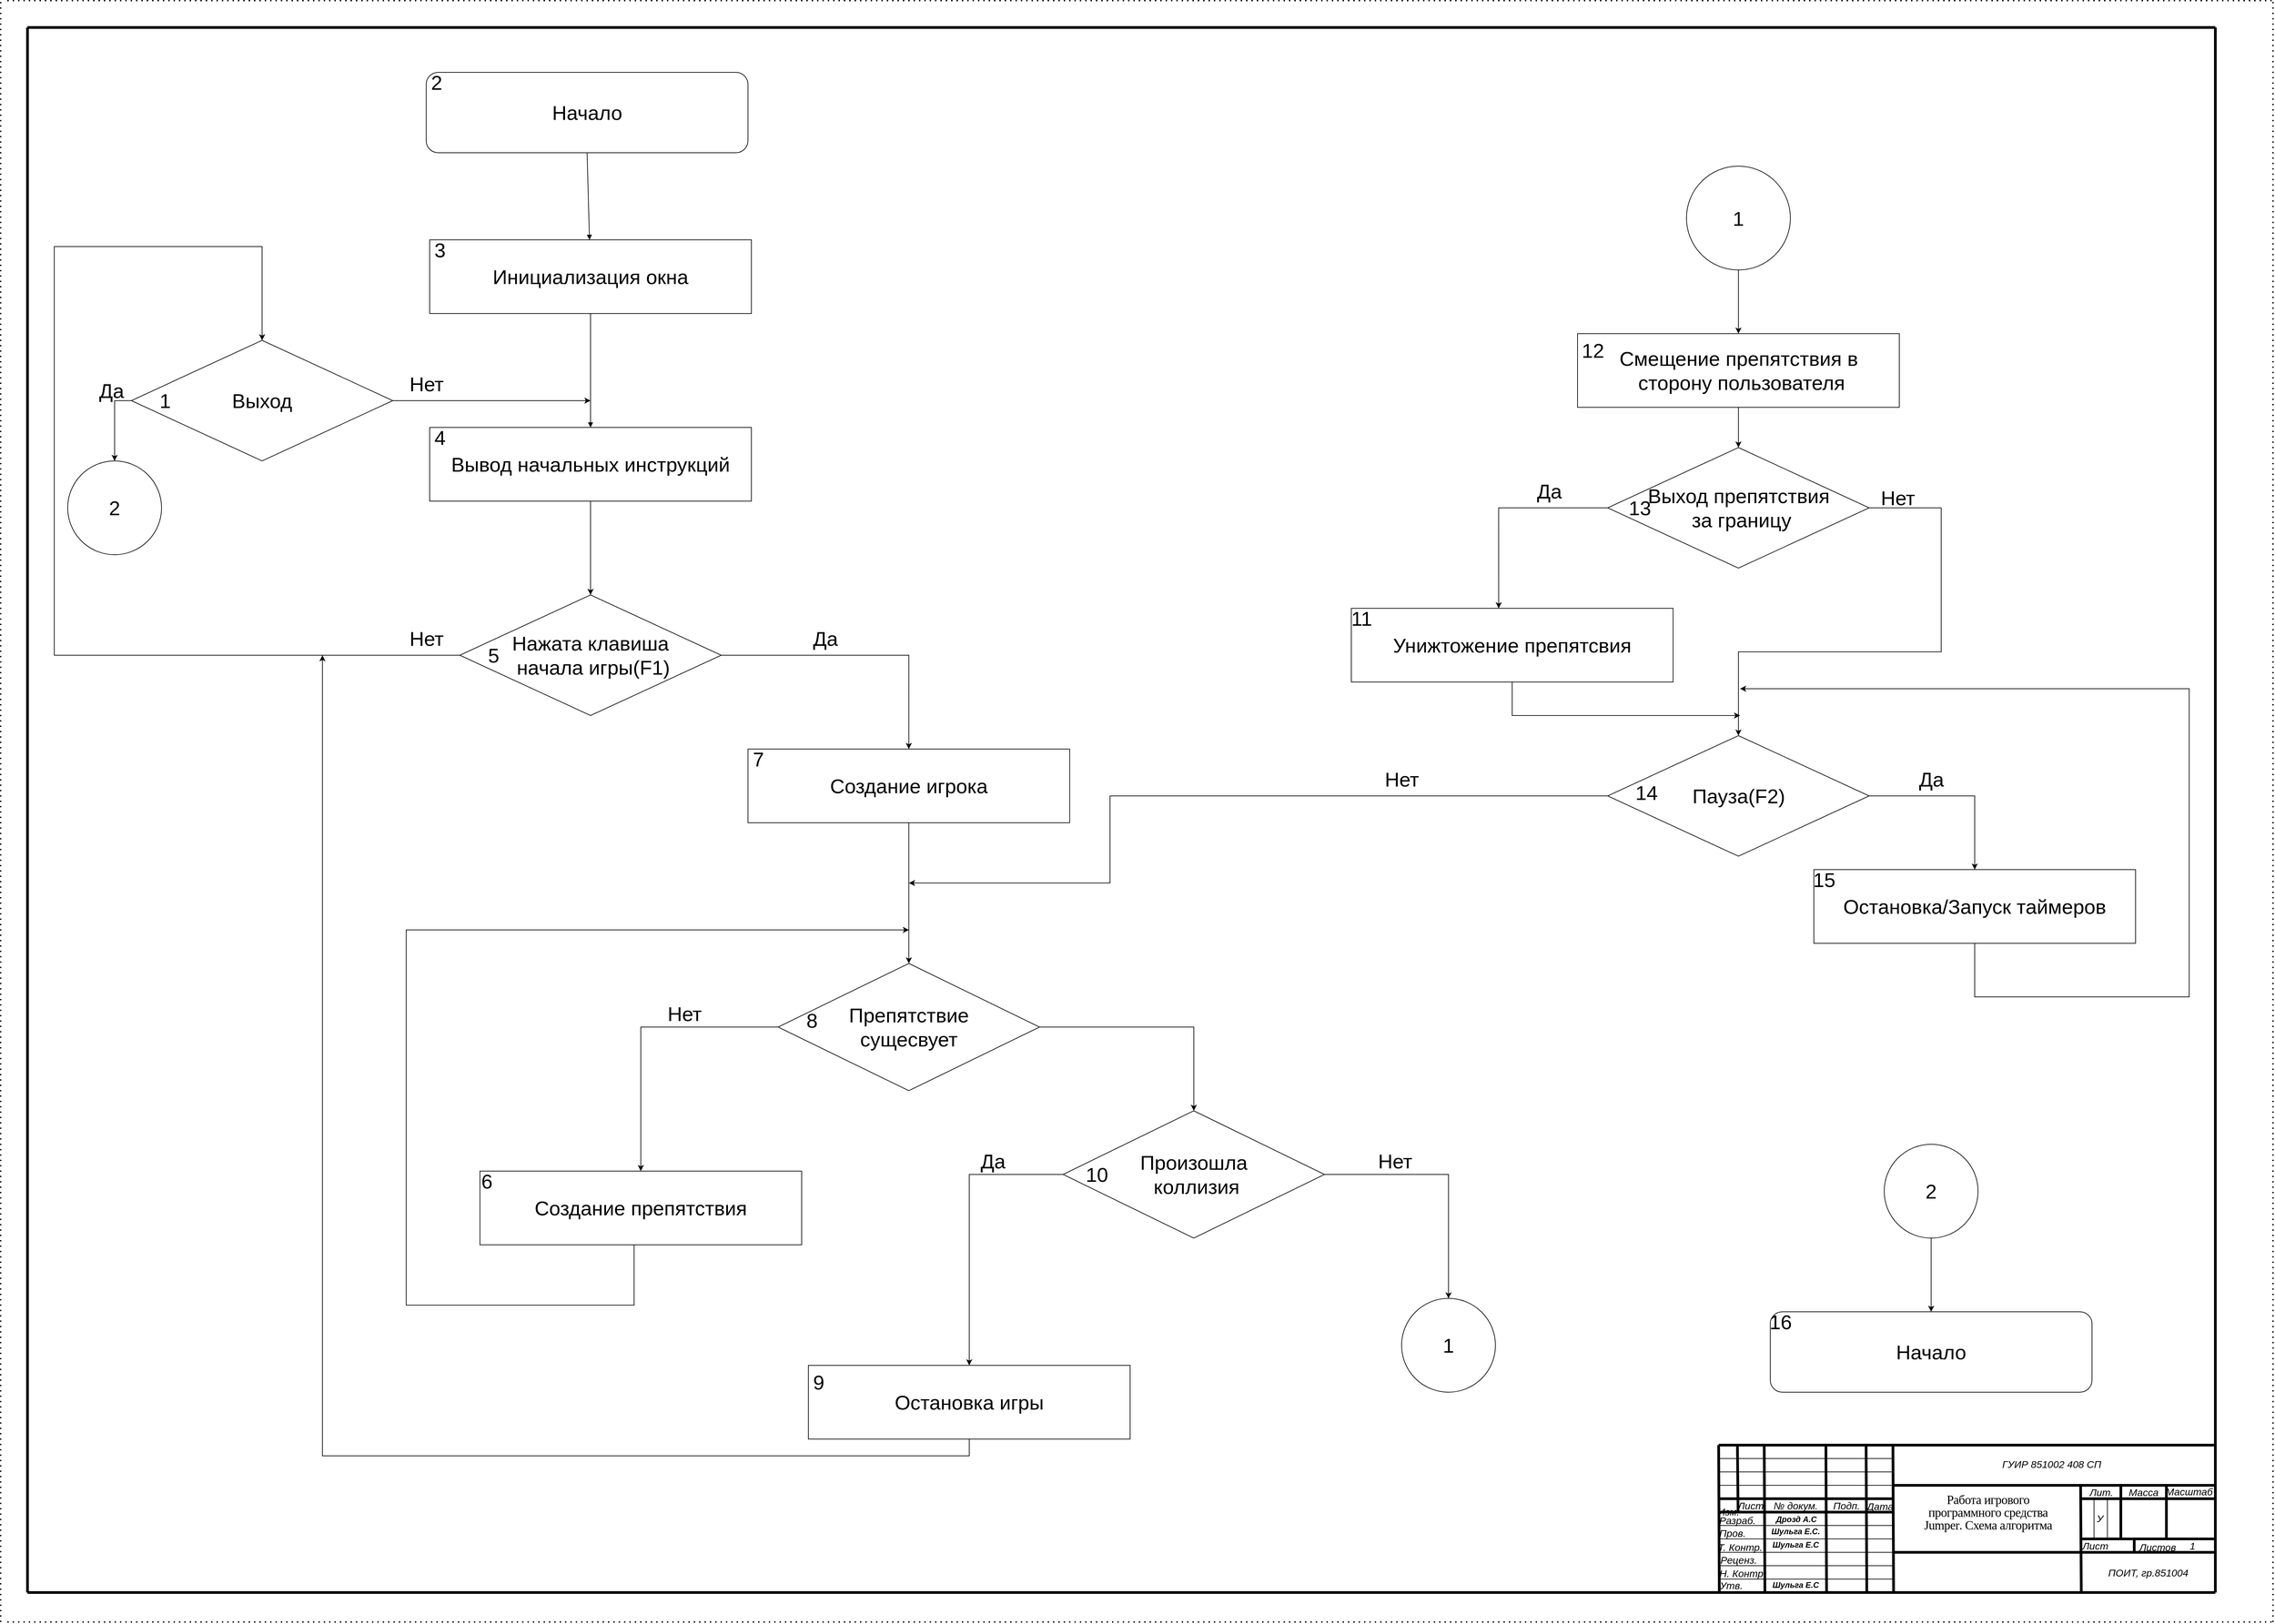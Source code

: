 <mxfile version="14.0.5" type="device"><diagram id="vgk_SCjzT0PIeW1jTcoX" name="Page-1"><mxGraphModel dx="7400" dy="7307" grid="1" gridSize="10" guides="1" tooltips="1" connect="1" arrows="1" fold="1" page="1" pageScale="1" pageWidth="850" pageHeight="1100" math="0" shadow="0"><root><mxCell id="0"/><mxCell id="1" parent="0"/><mxCell id="fO1OHvNZ7KnWI8G-Wxgc-394" value="&lt;font style=&quot;font-size: 30px&quot;&gt;Начало&lt;/font&gt;" style="rounded=1;whiteSpace=wrap;html=1;" vertex="1" parent="1"><mxGeometry x="3490" y="-243" width="480" height="120" as="geometry"/></mxCell><mxCell id="fO1OHvNZ7KnWI8G-Wxgc-321" value="&lt;font style=&quot;font-size: 30px&quot;&gt;Начало&lt;/font&gt;" style="rounded=1;whiteSpace=wrap;html=1;" vertex="1" parent="1"><mxGeometry x="1484.86" y="-2093" width="480" height="120" as="geometry"/></mxCell><mxCell id="fO1OHvNZ7KnWI8G-Wxgc-322" value="&lt;font style=&quot;font-size: 30px&quot;&gt;Инициализация окна&lt;/font&gt;" style="rounded=0;whiteSpace=wrap;html=1;" vertex="1" parent="1"><mxGeometry x="1490.0" y="-1843" width="480" height="110" as="geometry"/></mxCell><mxCell id="fO1OHvNZ7KnWI8G-Wxgc-325" value="" style="edgeStyle=orthogonalEdgeStyle;rounded=0;orthogonalLoop=1;jettySize=auto;html=1;" edge="1" parent="1" source="fO1OHvNZ7KnWI8G-Wxgc-323" target="fO1OHvNZ7KnWI8G-Wxgc-324"><mxGeometry relative="1" as="geometry"/></mxCell><mxCell id="fO1OHvNZ7KnWI8G-Wxgc-323" value="&lt;font style=&quot;font-size: 30px&quot;&gt;Вывод начальных инструкций&lt;/font&gt;" style="rounded=0;whiteSpace=wrap;html=1;" vertex="1" parent="1"><mxGeometry x="1490.0" y="-1563" width="480" height="110" as="geometry"/></mxCell><mxCell id="fO1OHvNZ7KnWI8G-Wxgc-329" style="edgeStyle=orthogonalEdgeStyle;rounded=0;orthogonalLoop=1;jettySize=auto;html=1;entryX=0.5;entryY=0;entryDx=0;entryDy=0;" edge="1" parent="1" source="fO1OHvNZ7KnWI8G-Wxgc-324" target="fO1OHvNZ7KnWI8G-Wxgc-328"><mxGeometry relative="1" as="geometry"/></mxCell><mxCell id="fO1OHvNZ7KnWI8G-Wxgc-377" style="edgeStyle=orthogonalEdgeStyle;rounded=0;orthogonalLoop=1;jettySize=auto;html=1;entryX=0.5;entryY=0;entryDx=0;entryDy=0;" edge="1" parent="1" source="fO1OHvNZ7KnWI8G-Wxgc-324" target="fO1OHvNZ7KnWI8G-Wxgc-372"><mxGeometry relative="1" as="geometry"><mxPoint x="930" y="-1743" as="targetPoint"/><Array as="points"><mxPoint x="930" y="-1223"/><mxPoint x="930" y="-1833"/><mxPoint x="1240" y="-1833"/></Array></mxGeometry></mxCell><mxCell id="fO1OHvNZ7KnWI8G-Wxgc-324" value="&lt;font style=&quot;font-size: 30px&quot;&gt;Нажата клавиша&lt;br&gt;&amp;nbsp;начала игры(F1)&lt;/font&gt;" style="rhombus;whiteSpace=wrap;html=1;" vertex="1" parent="1"><mxGeometry x="1535" y="-1313" width="390" height="180" as="geometry"/></mxCell><mxCell id="fO1OHvNZ7KnWI8G-Wxgc-327" value="&lt;font style=&quot;font-size: 30px&quot;&gt;Нет&lt;/font&gt;" style="text;html=1;align=center;verticalAlign=middle;resizable=0;points=[];autosize=1;" vertex="1" parent="1"><mxGeometry x="1450.0" y="-1263" width="70" height="30" as="geometry"/></mxCell><mxCell id="fO1OHvNZ7KnWI8G-Wxgc-337" value="" style="edgeStyle=orthogonalEdgeStyle;rounded=0;orthogonalLoop=1;jettySize=auto;html=1;" edge="1" parent="1" source="fO1OHvNZ7KnWI8G-Wxgc-328" target="fO1OHvNZ7KnWI8G-Wxgc-333"><mxGeometry relative="1" as="geometry"/></mxCell><mxCell id="fO1OHvNZ7KnWI8G-Wxgc-328" value="&lt;font style=&quot;font-size: 30px&quot;&gt;Создание игрока&lt;/font&gt;" style="rounded=0;whiteSpace=wrap;html=1;" vertex="1" parent="1"><mxGeometry x="1964.86" y="-1083" width="480" height="110" as="geometry"/></mxCell><mxCell id="fO1OHvNZ7KnWI8G-Wxgc-330" value="&lt;font style=&quot;font-size: 30px&quot;&gt;Да&lt;/font&gt;" style="text;html=1;align=center;verticalAlign=middle;resizable=0;points=[];autosize=1;" vertex="1" parent="1"><mxGeometry x="2055" y="-1263" width="50" height="30" as="geometry"/></mxCell><mxCell id="fO1OHvNZ7KnWI8G-Wxgc-338" style="edgeStyle=orthogonalEdgeStyle;rounded=0;orthogonalLoop=1;jettySize=auto;html=1;entryX=0.5;entryY=0;entryDx=0;entryDy=0;exitX=0;exitY=0.5;exitDx=0;exitDy=0;" edge="1" parent="1" source="fO1OHvNZ7KnWI8G-Wxgc-333" target="fO1OHvNZ7KnWI8G-Wxgc-334"><mxGeometry relative="1" as="geometry"/></mxCell><mxCell id="fO1OHvNZ7KnWI8G-Wxgc-339" style="edgeStyle=orthogonalEdgeStyle;rounded=0;orthogonalLoop=1;jettySize=auto;html=1;entryX=0.5;entryY=0;entryDx=0;entryDy=0;" edge="1" parent="1" source="fO1OHvNZ7KnWI8G-Wxgc-333" target="fO1OHvNZ7KnWI8G-Wxgc-336"><mxGeometry relative="1" as="geometry"/></mxCell><mxCell id="fO1OHvNZ7KnWI8G-Wxgc-333" value="&lt;span style=&quot;font-size: 30px&quot;&gt;Препятствие &lt;br&gt;сущесвует&lt;/span&gt;" style="rhombus;whiteSpace=wrap;html=1;" vertex="1" parent="1"><mxGeometry x="2009.86" y="-763" width="390" height="190" as="geometry"/></mxCell><mxCell id="fO1OHvNZ7KnWI8G-Wxgc-340" style="edgeStyle=orthogonalEdgeStyle;rounded=0;orthogonalLoop=1;jettySize=auto;html=1;" edge="1" parent="1" source="fO1OHvNZ7KnWI8G-Wxgc-334"><mxGeometry relative="1" as="geometry"><mxPoint x="2205" y="-813" as="targetPoint"/><Array as="points"><mxPoint x="1795" y="-253"/><mxPoint x="1455" y="-253"/><mxPoint x="1455" y="-813"/></Array></mxGeometry></mxCell><mxCell id="fO1OHvNZ7KnWI8G-Wxgc-334" value="&lt;font style=&quot;font-size: 30px&quot;&gt;Создание препятствия&lt;/font&gt;" style="rounded=0;whiteSpace=wrap;html=1;" vertex="1" parent="1"><mxGeometry x="1565" y="-453" width="480" height="110" as="geometry"/></mxCell><mxCell id="fO1OHvNZ7KnWI8G-Wxgc-346" style="edgeStyle=orthogonalEdgeStyle;rounded=0;orthogonalLoop=1;jettySize=auto;html=1;entryX=0.5;entryY=0;entryDx=0;entryDy=0;exitX=0;exitY=0.5;exitDx=0;exitDy=0;" edge="1" parent="1" source="fO1OHvNZ7KnWI8G-Wxgc-336" target="fO1OHvNZ7KnWI8G-Wxgc-343"><mxGeometry relative="1" as="geometry"/></mxCell><mxCell id="fO1OHvNZ7KnWI8G-Wxgc-348" style="edgeStyle=orthogonalEdgeStyle;rounded=0;orthogonalLoop=1;jettySize=auto;html=1;entryX=0.5;entryY=0;entryDx=0;entryDy=0;" edge="1" parent="1" source="fO1OHvNZ7KnWI8G-Wxgc-336" target="fO1OHvNZ7KnWI8G-Wxgc-345"><mxGeometry relative="1" as="geometry"><mxPoint x="3012.5" y="-273" as="targetPoint"/></mxGeometry></mxCell><mxCell id="fO1OHvNZ7KnWI8G-Wxgc-336" value="&lt;span style=&quot;font-size: 30px&quot;&gt;Произошла&lt;br&gt;&amp;nbsp;коллизия&lt;/span&gt;" style="rhombus;whiteSpace=wrap;html=1;" vertex="1" parent="1"><mxGeometry x="2435" y="-543" width="390" height="190" as="geometry"/></mxCell><mxCell id="fO1OHvNZ7KnWI8G-Wxgc-341" value="&lt;font style=&quot;font-size: 30px&quot;&gt;Нет&lt;/font&gt;" style="text;html=1;align=center;verticalAlign=middle;resizable=0;points=[];autosize=1;" vertex="1" parent="1"><mxGeometry x="1835" y="-703" width="70" height="30" as="geometry"/></mxCell><mxCell id="fO1OHvNZ7KnWI8G-Wxgc-342" value="&lt;font style=&quot;font-size: 30px&quot;&gt;Да&lt;/font&gt;" style="text;html=1;align=center;verticalAlign=middle;resizable=0;points=[];autosize=1;" vertex="1" parent="1"><mxGeometry x="2305" y="-483" width="50" height="30" as="geometry"/></mxCell><mxCell id="fO1OHvNZ7KnWI8G-Wxgc-347" style="edgeStyle=orthogonalEdgeStyle;rounded=0;orthogonalLoop=1;jettySize=auto;html=1;" edge="1" parent="1" source="fO1OHvNZ7KnWI8G-Wxgc-343"><mxGeometry relative="1" as="geometry"><mxPoint x="1330" y="-1223" as="targetPoint"/><Array as="points"><mxPoint x="2295" y="-28"/><mxPoint x="1330" y="-28"/></Array></mxGeometry></mxCell><mxCell id="fO1OHvNZ7KnWI8G-Wxgc-343" value="&lt;font style=&quot;font-size: 30px&quot;&gt;Остановка игры&lt;/font&gt;" style="rounded=0;whiteSpace=wrap;html=1;" vertex="1" parent="1"><mxGeometry x="2055" y="-163" width="480" height="110" as="geometry"/></mxCell><mxCell id="fO1OHvNZ7KnWI8G-Wxgc-345" value="&lt;font style=&quot;font-size: 30px&quot;&gt;1&lt;/font&gt;" style="ellipse;whiteSpace=wrap;html=1;aspect=fixed;" vertex="1" parent="1"><mxGeometry x="2940" y="-263" width="140" height="140" as="geometry"/></mxCell><mxCell id="fO1OHvNZ7KnWI8G-Wxgc-349" value="&lt;font style=&quot;font-size: 30px&quot;&gt;Нет&lt;/font&gt;" style="text;html=1;align=center;verticalAlign=middle;resizable=0;points=[];autosize=1;" vertex="1" parent="1"><mxGeometry x="2895" y="-483" width="70" height="30" as="geometry"/></mxCell><mxCell id="fO1OHvNZ7KnWI8G-Wxgc-352" value="" style="edgeStyle=orthogonalEdgeStyle;rounded=0;orthogonalLoop=1;jettySize=auto;html=1;" edge="1" parent="1" source="fO1OHvNZ7KnWI8G-Wxgc-350" target="fO1OHvNZ7KnWI8G-Wxgc-351"><mxGeometry relative="1" as="geometry"/></mxCell><mxCell id="fO1OHvNZ7KnWI8G-Wxgc-350" value="&lt;font style=&quot;font-size: 30px&quot;&gt;1&lt;/font&gt;" style="ellipse;whiteSpace=wrap;html=1;aspect=fixed;" vertex="1" parent="1"><mxGeometry x="3365" y="-1953" width="155" height="155" as="geometry"/></mxCell><mxCell id="fO1OHvNZ7KnWI8G-Wxgc-364" value="" style="edgeStyle=orthogonalEdgeStyle;rounded=0;orthogonalLoop=1;jettySize=auto;html=1;" edge="1" parent="1" source="fO1OHvNZ7KnWI8G-Wxgc-351" target="fO1OHvNZ7KnWI8G-Wxgc-353"><mxGeometry relative="1" as="geometry"/></mxCell><mxCell id="fO1OHvNZ7KnWI8G-Wxgc-351" value="&lt;span style=&quot;font-size: 30px&quot;&gt;Смещение препятствия в&lt;br&gt;&amp;nbsp;сторону пользователя&lt;/span&gt;" style="rounded=0;whiteSpace=wrap;html=1;" vertex="1" parent="1"><mxGeometry x="3202.5" y="-1703" width="480" height="110" as="geometry"/></mxCell><mxCell id="fO1OHvNZ7KnWI8G-Wxgc-356" style="edgeStyle=orthogonalEdgeStyle;rounded=0;orthogonalLoop=1;jettySize=auto;html=1;entryX=0.458;entryY=0;entryDx=0;entryDy=0;entryPerimeter=0;exitX=0;exitY=0.5;exitDx=0;exitDy=0;" edge="1" parent="1" source="fO1OHvNZ7KnWI8G-Wxgc-353" target="fO1OHvNZ7KnWI8G-Wxgc-354"><mxGeometry relative="1" as="geometry"/></mxCell><mxCell id="fO1OHvNZ7KnWI8G-Wxgc-357" style="edgeStyle=orthogonalEdgeStyle;rounded=0;orthogonalLoop=1;jettySize=auto;html=1;entryX=0.5;entryY=0;entryDx=0;entryDy=0;exitX=1;exitY=0.5;exitDx=0;exitDy=0;" edge="1" parent="1" source="fO1OHvNZ7KnWI8G-Wxgc-353" target="fO1OHvNZ7KnWI8G-Wxgc-355"><mxGeometry relative="1" as="geometry"><Array as="points"><mxPoint x="3745" y="-1443"/><mxPoint x="3745" y="-1228"/><mxPoint x="3443" y="-1228"/></Array></mxGeometry></mxCell><mxCell id="fO1OHvNZ7KnWI8G-Wxgc-353" value="&lt;span style=&quot;font-size: 30px&quot;&gt;Выход препятствия&lt;br&gt;&amp;nbsp;за границу&lt;/span&gt;" style="rhombus;whiteSpace=wrap;html=1;" vertex="1" parent="1"><mxGeometry x="3247.5" y="-1533" width="390" height="180" as="geometry"/></mxCell><mxCell id="fO1OHvNZ7KnWI8G-Wxgc-358" style="edgeStyle=orthogonalEdgeStyle;rounded=0;orthogonalLoop=1;jettySize=auto;html=1;exitX=0.5;exitY=1;exitDx=0;exitDy=0;" edge="1" parent="1" source="fO1OHvNZ7KnWI8G-Wxgc-354"><mxGeometry relative="1" as="geometry"><mxPoint x="3445" y="-1133" as="targetPoint"/><Array as="points"><mxPoint x="3105" y="-1133"/><mxPoint x="3445" y="-1133"/></Array></mxGeometry></mxCell><mxCell id="fO1OHvNZ7KnWI8G-Wxgc-354" value="&lt;font style=&quot;font-size: 30px&quot;&gt;Унижтожение препятсвия&lt;/font&gt;" style="rounded=0;whiteSpace=wrap;html=1;" vertex="1" parent="1"><mxGeometry x="2865" y="-1293" width="480" height="110" as="geometry"/></mxCell><mxCell id="fO1OHvNZ7KnWI8G-Wxgc-359" style="edgeStyle=orthogonalEdgeStyle;rounded=0;orthogonalLoop=1;jettySize=auto;html=1;" edge="1" parent="1" source="fO1OHvNZ7KnWI8G-Wxgc-355"><mxGeometry relative="1" as="geometry"><mxPoint x="2205" y="-883" as="targetPoint"/><Array as="points"><mxPoint x="2505" y="-1013"/><mxPoint x="2505" y="-883"/></Array></mxGeometry></mxCell><mxCell id="fO1OHvNZ7KnWI8G-Wxgc-366" style="edgeStyle=orthogonalEdgeStyle;rounded=0;orthogonalLoop=1;jettySize=auto;html=1;entryX=0.5;entryY=0;entryDx=0;entryDy=0;exitX=1;exitY=0.5;exitDx=0;exitDy=0;" edge="1" parent="1" source="fO1OHvNZ7KnWI8G-Wxgc-355" target="fO1OHvNZ7KnWI8G-Wxgc-365"><mxGeometry relative="1" as="geometry"/></mxCell><mxCell id="fO1OHvNZ7KnWI8G-Wxgc-355" value="&lt;span style=&quot;font-size: 30px&quot;&gt;Пауза(F2)&lt;/span&gt;" style="rhombus;whiteSpace=wrap;html=1;" vertex="1" parent="1"><mxGeometry x="3247.5" y="-1103" width="390" height="180" as="geometry"/></mxCell><mxCell id="fO1OHvNZ7KnWI8G-Wxgc-360" value="&lt;font style=&quot;font-size: 30px&quot;&gt;Нет&lt;/font&gt;" style="text;html=1;align=center;verticalAlign=middle;resizable=0;points=[];autosize=1;" vertex="1" parent="1"><mxGeometry x="2905" y="-1053" width="70" height="30" as="geometry"/></mxCell><mxCell id="fO1OHvNZ7KnWI8G-Wxgc-361" value="&lt;font style=&quot;font-size: 30px&quot;&gt;Нет&lt;/font&gt;" style="text;html=1;align=center;verticalAlign=middle;resizable=0;points=[];autosize=1;" vertex="1" parent="1"><mxGeometry x="3645" y="-1473" width="70" height="30" as="geometry"/></mxCell><mxCell id="fO1OHvNZ7KnWI8G-Wxgc-362" value="&lt;font style=&quot;font-size: 30px&quot;&gt;Да&lt;/font&gt;" style="text;html=1;align=center;verticalAlign=middle;resizable=0;points=[];autosize=1;" vertex="1" parent="1"><mxGeometry x="3135" y="-1483" width="50" height="30" as="geometry"/></mxCell><mxCell id="fO1OHvNZ7KnWI8G-Wxgc-368" style="edgeStyle=orthogonalEdgeStyle;rounded=0;orthogonalLoop=1;jettySize=auto;html=1;exitX=0.5;exitY=1;exitDx=0;exitDy=0;" edge="1" parent="1" source="fO1OHvNZ7KnWI8G-Wxgc-365"><mxGeometry relative="1" as="geometry"><mxPoint x="3445" y="-1173" as="targetPoint"/><Array as="points"><mxPoint x="3795" y="-713"/><mxPoint x="4115" y="-713"/><mxPoint x="4115" y="-1173"/></Array></mxGeometry></mxCell><mxCell id="fO1OHvNZ7KnWI8G-Wxgc-365" value="&lt;span style=&quot;font-size: 30px&quot;&gt;Остановка/Запуск таймеров&lt;br&gt;&lt;/span&gt;" style="rounded=0;whiteSpace=wrap;html=1;" vertex="1" parent="1"><mxGeometry x="3555" y="-903" width="480" height="110" as="geometry"/></mxCell><mxCell id="fO1OHvNZ7KnWI8G-Wxgc-367" value="&lt;font style=&quot;font-size: 30px&quot;&gt;Да&lt;/font&gt;" style="text;html=1;align=center;verticalAlign=middle;resizable=0;points=[];autosize=1;" vertex="1" parent="1"><mxGeometry x="3705" y="-1053" width="50" height="30" as="geometry"/></mxCell><mxCell id="fO1OHvNZ7KnWI8G-Wxgc-369" value="&lt;font style=&quot;font-size: 30px&quot;&gt;2&lt;/font&gt;" style="ellipse;whiteSpace=wrap;html=1;aspect=fixed;" vertex="1" parent="1"><mxGeometry x="950" y="-1513" width="140" height="140" as="geometry"/></mxCell><mxCell id="fO1OHvNZ7KnWI8G-Wxgc-371" value="" style="edgeStyle=orthogonalEdgeStyle;rounded=0;orthogonalLoop=1;jettySize=auto;html=1;entryX=0.5;entryY=0;entryDx=0;entryDy=0;" edge="1" parent="1" source="fO1OHvNZ7KnWI8G-Wxgc-370" target="fO1OHvNZ7KnWI8G-Wxgc-394"><mxGeometry relative="1" as="geometry"><mxPoint x="3729" y="-253" as="targetPoint"/></mxGeometry></mxCell><mxCell id="fO1OHvNZ7KnWI8G-Wxgc-370" value="&lt;font style=&quot;font-size: 30px&quot;&gt;2&lt;/font&gt;" style="ellipse;whiteSpace=wrap;html=1;aspect=fixed;" vertex="1" parent="1"><mxGeometry x="3660" y="-493" width="140" height="140" as="geometry"/></mxCell><mxCell id="fO1OHvNZ7KnWI8G-Wxgc-373" style="edgeStyle=orthogonalEdgeStyle;rounded=0;orthogonalLoop=1;jettySize=auto;html=1;entryX=0.5;entryY=0;entryDx=0;entryDy=0;exitX=0;exitY=0.5;exitDx=0;exitDy=0;" edge="1" parent="1" source="fO1OHvNZ7KnWI8G-Wxgc-372" target="fO1OHvNZ7KnWI8G-Wxgc-369"><mxGeometry relative="1" as="geometry"/></mxCell><mxCell id="fO1OHvNZ7KnWI8G-Wxgc-375" value="" style="edgeStyle=orthogonalEdgeStyle;rounded=0;orthogonalLoop=1;jettySize=auto;html=1;" edge="1" parent="1" source="fO1OHvNZ7KnWI8G-Wxgc-372"><mxGeometry relative="1" as="geometry"><mxPoint x="1730" y="-1603" as="targetPoint"/></mxGeometry></mxCell><mxCell id="fO1OHvNZ7KnWI8G-Wxgc-372" value="&lt;span style=&quot;font-size: 30px&quot;&gt;Выход&lt;/span&gt;" style="rhombus;whiteSpace=wrap;html=1;" vertex="1" parent="1"><mxGeometry x="1045" y="-1693" width="390" height="180" as="geometry"/></mxCell><mxCell id="fO1OHvNZ7KnWI8G-Wxgc-374" value="&lt;font style=&quot;font-size: 30px&quot;&gt;Да&lt;/font&gt;" style="text;html=1;align=center;verticalAlign=middle;resizable=0;points=[];autosize=1;" vertex="1" parent="1"><mxGeometry x="990" y="-1633" width="50" height="30" as="geometry"/></mxCell><mxCell id="fO1OHvNZ7KnWI8G-Wxgc-376" value="&lt;font style=&quot;font-size: 30px&quot;&gt;Нет&lt;/font&gt;" style="text;html=1;align=center;verticalAlign=middle;resizable=0;points=[];autosize=1;" vertex="1" parent="1"><mxGeometry x="1450.0" y="-1643" width="70" height="30" as="geometry"/></mxCell><mxCell id="fO1OHvNZ7KnWI8G-Wxgc-378" value="&lt;font style=&quot;font-size: 30px&quot;&gt;1&lt;/font&gt;" style="text;html=1;align=center;verticalAlign=middle;resizable=0;points=[];autosize=1;" vertex="1" parent="1"><mxGeometry x="1080" y="-1618" width="30" height="30" as="geometry"/></mxCell><mxCell id="fO1OHvNZ7KnWI8G-Wxgc-379" value="&lt;font style=&quot;font-size: 30px&quot;&gt;3&lt;/font&gt;" style="text;html=1;align=center;verticalAlign=middle;resizable=0;points=[];autosize=1;" vertex="1" parent="1"><mxGeometry x="1490.0" y="-1843" width="30" height="30" as="geometry"/></mxCell><mxCell id="fO1OHvNZ7KnWI8G-Wxgc-380" value="&lt;font style=&quot;font-size: 30px&quot;&gt;2&lt;/font&gt;" style="text;html=1;align=center;verticalAlign=middle;resizable=0;points=[];autosize=1;" vertex="1" parent="1"><mxGeometry x="1484.86" y="-2093" width="30" height="30" as="geometry"/></mxCell><mxCell id="fO1OHvNZ7KnWI8G-Wxgc-381" value="&lt;font style=&quot;font-size: 30px&quot;&gt;4&lt;/font&gt;" style="text;html=1;align=center;verticalAlign=middle;resizable=0;points=[];autosize=1;" vertex="1" parent="1"><mxGeometry x="1490.0" y="-1563" width="30" height="30" as="geometry"/></mxCell><mxCell id="fO1OHvNZ7KnWI8G-Wxgc-382" value="&lt;font style=&quot;font-size: 30px&quot;&gt;5&lt;/font&gt;" style="text;html=1;align=center;verticalAlign=middle;resizable=0;points=[];autosize=1;" vertex="1" parent="1"><mxGeometry x="1570.0" y="-1238" width="30" height="30" as="geometry"/></mxCell><mxCell id="fO1OHvNZ7KnWI8G-Wxgc-383" value="&lt;font style=&quot;font-size: 30px&quot;&gt;6&lt;/font&gt;" style="text;html=1;align=center;verticalAlign=middle;resizable=0;points=[];autosize=1;" vertex="1" parent="1"><mxGeometry x="1560.0" y="-453" width="30" height="30" as="geometry"/></mxCell><mxCell id="fO1OHvNZ7KnWI8G-Wxgc-384" value="&lt;font style=&quot;font-size: 30px&quot;&gt;7&lt;/font&gt;" style="text;html=1;align=center;verticalAlign=middle;resizable=0;points=[];autosize=1;" vertex="1" parent="1"><mxGeometry x="1964.86" y="-1083" width="30" height="30" as="geometry"/></mxCell><mxCell id="fO1OHvNZ7KnWI8G-Wxgc-385" value="&lt;font style=&quot;font-size: 30px&quot;&gt;8&lt;/font&gt;" style="text;html=1;align=center;verticalAlign=middle;resizable=0;points=[];autosize=1;" vertex="1" parent="1"><mxGeometry x="2045" y="-693" width="30" height="30" as="geometry"/></mxCell><mxCell id="fO1OHvNZ7KnWI8G-Wxgc-386" value="&lt;font style=&quot;font-size: 30px&quot;&gt;10&lt;/font&gt;" style="text;html=1;align=center;verticalAlign=middle;resizable=0;points=[];autosize=1;" vertex="1" parent="1"><mxGeometry x="2460" y="-463" width="50" height="30" as="geometry"/></mxCell><mxCell id="fO1OHvNZ7KnWI8G-Wxgc-387" value="&lt;font style=&quot;font-size: 30px&quot;&gt;9&lt;/font&gt;" style="text;html=1;align=center;verticalAlign=middle;resizable=0;points=[];autosize=1;" vertex="1" parent="1"><mxGeometry x="2055" y="-153" width="30" height="30" as="geometry"/></mxCell><mxCell id="fO1OHvNZ7KnWI8G-Wxgc-388" value="&lt;font style=&quot;font-size: 30px&quot;&gt;11&lt;/font&gt;" style="text;html=1;align=center;verticalAlign=middle;resizable=0;points=[];autosize=1;" vertex="1" parent="1"><mxGeometry x="2855" y="-1293" width="50" height="30" as="geometry"/></mxCell><mxCell id="fO1OHvNZ7KnWI8G-Wxgc-389" value="&lt;font style=&quot;font-size: 30px&quot;&gt;12&lt;/font&gt;" style="text;html=1;align=center;verticalAlign=middle;resizable=0;points=[];autosize=1;" vertex="1" parent="1"><mxGeometry x="3200" y="-1693" width="50" height="30" as="geometry"/></mxCell><mxCell id="fO1OHvNZ7KnWI8G-Wxgc-390" value="&lt;font style=&quot;font-size: 30px&quot;&gt;13&lt;/font&gt;" style="text;html=1;align=center;verticalAlign=middle;resizable=0;points=[];autosize=1;" vertex="1" parent="1"><mxGeometry x="3270" y="-1458" width="50" height="30" as="geometry"/></mxCell><mxCell id="fO1OHvNZ7KnWI8G-Wxgc-391" value="&lt;font style=&quot;font-size: 30px&quot;&gt;14&lt;/font&gt;" style="text;html=1;align=center;verticalAlign=middle;resizable=0;points=[];autosize=1;" vertex="1" parent="1"><mxGeometry x="3280" y="-1033" width="50" height="30" as="geometry"/></mxCell><mxCell id="fO1OHvNZ7KnWI8G-Wxgc-392" value="&lt;font style=&quot;font-size: 30px&quot;&gt;15&lt;/font&gt;" style="text;html=1;align=center;verticalAlign=middle;resizable=0;points=[];autosize=1;" vertex="1" parent="1"><mxGeometry x="3545" y="-903" width="50" height="30" as="geometry"/></mxCell><mxCell id="fO1OHvNZ7KnWI8G-Wxgc-393" value="&lt;font style=&quot;font-size: 30px&quot;&gt;16&lt;/font&gt;" style="text;html=1;align=center;verticalAlign=middle;resizable=0;points=[];autosize=1;" vertex="1" parent="1"><mxGeometry x="3480" y="-243" width="50" height="30" as="geometry"/></mxCell><mxCell id="fO1OHvNZ7KnWI8G-Wxgc-395" value="" style="endArrow=none;dashed=1;html=1;dashPattern=1 3;strokeWidth=2;" edge="1" parent="1"><mxGeometry width="50" height="50" relative="1" as="geometry"><mxPoint x="860" y="-2200" as="sourcePoint"/><mxPoint x="4240" y="-2200" as="targetPoint"/></mxGeometry></mxCell><mxCell id="fO1OHvNZ7KnWI8G-Wxgc-396" value="" style="endArrow=none;dashed=1;html=1;dashPattern=1 3;strokeWidth=2;" edge="1" parent="1"><mxGeometry width="50" height="50" relative="1" as="geometry"><mxPoint x="860" y="220" as="sourcePoint"/><mxPoint x="4240" y="220" as="targetPoint"/></mxGeometry></mxCell><mxCell id="fO1OHvNZ7KnWI8G-Wxgc-397" value="" style="endArrow=none;dashed=1;html=1;dashPattern=1 3;strokeWidth=2;" edge="1" parent="1"><mxGeometry width="50" height="50" relative="1" as="geometry"><mxPoint x="850" y="220" as="sourcePoint"/><mxPoint x="850" y="-2200" as="targetPoint"/></mxGeometry></mxCell><mxCell id="fO1OHvNZ7KnWI8G-Wxgc-398" value="" style="endArrow=none;dashed=1;html=1;dashPattern=1 3;strokeWidth=2;" edge="1" parent="1"><mxGeometry width="50" height="50" relative="1" as="geometry"><mxPoint x="4240" y="220" as="sourcePoint"/><mxPoint x="4240" y="-2200" as="targetPoint"/></mxGeometry></mxCell><mxCell id="fO1OHvNZ7KnWI8G-Wxgc-161" value="Соединительная линия" parent="0"/><mxCell id="fO1OHvNZ7KnWI8G-Wxgc-162" value="&lt;font style=&quot;font-size: 15px ; font-family: &amp;#34;arial&amp;#34; ; color: #000000 ; direction: ltr ; letter-spacing: 0px ; line-height: 120% ; opacity: 1&quot;&gt;&lt;i&gt;ГУИР 851002 408 СП&lt;br&gt;&lt;/i&gt;&lt;/font&gt;" style="verticalAlign=middle;align=center;vsdxID=33;fillColor=none;gradientColor=none;shape=stencil(nZBLDoAgDERP0z3SIyjew0SURgSD+Lu9kMZoXLhwN9O+tukAlrNpJg1SzDH4QW/URgNYgZTkjA4UkwJUgGXng+6DX1zLfmoymdXo17xh5zmRJ6Q42BWCfc2oJfdAr+Yv+AP9Cb7OJ3H/2JG1HNGz/84klThPVCc=);strokeColor=none;labelBackgroundColor=none;rounded=0;html=1;whiteSpace=wrap;" vertex="1" parent="fO1OHvNZ7KnWI8G-Wxgc-161"><mxGeometry x="3670" y="-46" width="480" height="60" as="geometry"/></mxCell><mxCell id="fO1OHvNZ7KnWI8G-Wxgc-163" value="&lt;font style=&quot;font-size: 15px ; font-family: &amp;#34;arial&amp;#34; ; color: #000000 ; direction: ltr ; letter-spacing: 0px ; line-height: 120% ; opacity: 1&quot;&gt;&lt;span lang=&quot;RU&quot; style=&quot;font-size: 14pt ; font-family: &amp;#34;times new roman&amp;#34; , serif ; letter-spacing: -0.3pt&quot;&gt;Работа игрового &lt;br&gt;программного средства &lt;br&gt;&lt;/span&gt;&lt;span style=&quot;font-size: 14pt ; font-family: &amp;#34;times new roman&amp;#34; , serif ; letter-spacing: -0.3pt&quot;&gt;Jumper&lt;/span&gt;&lt;span lang=&quot;RU&quot; style=&quot;font-size: 14pt ; font-family: &amp;#34;times new roman&amp;#34; , serif ; letter-spacing: -0.3pt&quot;&gt;. Схема алгоритма&lt;/span&gt;&lt;i&gt;&lt;br&gt;&lt;/i&gt;&lt;/font&gt;" style="verticalAlign=middle;align=center;vsdxID=34;fillColor=none;gradientColor=none;shape=stencil(nZBLDoAgDERP0z3SIyjew0SURgSD+Lu9kMZoXLhwN9O+tukAlrNpJg1SzDH4QW/URgNYgZTkjA4UkwJUgGXng+6DX1zLfmoymdXo17xh5zmRJ6Q42BWCfc2oJfdAr+Yv+AP9Cb7OJ3H/2JG1HNGz/84klThPVCc=);strokeColor=none;labelBackgroundColor=none;rounded=0;html=1;whiteSpace=wrap;" vertex="1" parent="fO1OHvNZ7KnWI8G-Wxgc-161"><mxGeometry x="3660" y="27" width="310" height="60" as="geometry"/></mxCell><mxCell id="fO1OHvNZ7KnWI8G-Wxgc-164" style="vsdxID=35;edgeStyle=none;startArrow=none;endArrow=none;startSize=5;endSize=5;strokeWidth=4;strokeColor=#000000;spacingTop=0;spacingBottom=0;spacingLeft=0;spacingRight=0;verticalAlign=middle;html=1;labelBackgroundColor=#FFFFFF;rounded=0;" edge="1" parent="fO1OHvNZ7KnWI8G-Wxgc-161"><mxGeometry relative="1" as="geometry"><mxPoint as="offset"/><Array as="points"/><mxPoint x="4154" y="-2160" as="sourcePoint"/><mxPoint x="890" y="-2160" as="targetPoint"/></mxGeometry></mxCell><mxCell id="fO1OHvNZ7KnWI8G-Wxgc-165" style="vsdxID=2;edgeStyle=none;startArrow=none;endArrow=none;startSize=5;endSize=5;strokeWidth=4;strokeColor=#000000;spacingTop=0;spacingBottom=0;spacingLeft=0;spacingRight=0;verticalAlign=middle;html=1;labelBackgroundColor=#FFFFFF;rounded=0;" edge="1" parent="fO1OHvNZ7KnWI8G-Wxgc-161"><mxGeometry relative="1" as="geometry"><mxPoint x="10" as="offset"/><Array as="points"/><mxPoint x="4154" y="176" as="sourcePoint"/><mxPoint x="4154" y="-2160" as="targetPoint"/></mxGeometry></mxCell><mxCell id="fO1OHvNZ7KnWI8G-Wxgc-166" style="vsdxID=1;edgeStyle=none;startArrow=none;endArrow=none;startSize=5;endSize=5;strokeWidth=4;strokeColor=#000000;spacingTop=0;spacingBottom=0;spacingLeft=0;spacingRight=0;verticalAlign=middle;html=1;labelBackgroundColor=#FFFFFF;rounded=0;" edge="1" parent="fO1OHvNZ7KnWI8G-Wxgc-161"><mxGeometry relative="1" as="geometry"><mxPoint as="offset"/><Array as="points"/><mxPoint x="890" y="176" as="sourcePoint"/><mxPoint x="4154" y="176" as="targetPoint"/></mxGeometry></mxCell><mxCell id="fO1OHvNZ7KnWI8G-Wxgc-167" value="&lt;p style=&quot;align:left;margin-left:0;margin-right:0;margin-top:0px;margin-bottom:0px;text-indent:0;valign:top;direction:ltr;&quot;&gt;&lt;font style=&quot;font-size:15px;font-family:Arial;color:#000000;direction:ltr;letter-spacing:0px;line-height:120%;opacity:1&quot;&gt;&lt;i&gt;Разраб.&lt;br/&gt;&lt;/i&gt;&lt;/font&gt;&lt;/p&gt;" style="verticalAlign=top;align=left;vsdxID=37;fillColor=none;gradientColor=none;shape=stencil(nZBLDoAgDERP0z3SIyjew0SURgSD+Lu9kMZoXLhwN9O+tukAlrNpJg1SzDH4QW/URgNYgZTkjA4UkwJUgGXng+6DX1zLfmoymdXo17xh5zmRJ6Q42BWCfc2oJfdAr+Yv+AP9Cb7OJ3H/2JG1HNGz/84klThPVCc=);strokeColor=none;labelBackgroundColor=none;rounded=0;html=1;whiteSpace=wrap;" vertex="1" parent="fO1OHvNZ7KnWI8G-Wxgc-161"><mxGeometry x="3412" y="53" width="68" height="20" as="geometry"/></mxCell><mxCell id="fO1OHvNZ7KnWI8G-Wxgc-168" value="&lt;p style=&quot;align:left;margin-left:0;margin-right:0;margin-top:0px;margin-bottom:0px;text-indent:0;valign:middle;direction:ltr;&quot;&gt;&lt;font style=&quot;font-size:15px;font-family:Arial;color:#000000;direction:ltr;letter-spacing:0px;line-height:120%;opacity:1&quot;&gt;&lt;i&gt;Пров.&lt;br/&gt;&lt;/i&gt;&lt;/font&gt;&lt;/p&gt;" style="verticalAlign=middle;align=left;vsdxID=38;fillColor=none;gradientColor=none;shape=stencil(nZBLDoAgDERP0z3SIyjew0SURgSD+Lu9kMZoXLhwN9O+tukAlrNpJg1SzDH4QW/URgNYgZTkjA4UkwJUgGXng+6DX1zLfmoymdXo17xh5zmRJ6Q42BWCfc2oJfdAr+Yv+AP9Cb7OJ3H/2JG1HNGz/84klThPVCc=);strokeColor=none;labelBackgroundColor=none;rounded=0;html=1;whiteSpace=wrap;" vertex="1" parent="fO1OHvNZ7KnWI8G-Wxgc-161"><mxGeometry x="3412" y="77" width="68" height="20" as="geometry"/></mxCell><mxCell id="fO1OHvNZ7KnWI8G-Wxgc-169" value="&lt;p style=&quot;align:left;margin-left:0;margin-right:0;margin-top:0px;margin-bottom:0px;text-indent:0;valign:middle;direction:ltr;&quot;&gt;&lt;font style=&quot;font-size:15px;font-family:Arial;color:#000000;direction:ltr;letter-spacing:0px;line-height:120%;opacity:1&quot;&gt;&lt;i&gt;Т. Контр.&lt;br/&gt;&lt;/i&gt;&lt;/font&gt;&lt;/p&gt;" style="verticalAlign=middle;align=left;vsdxID=39;fillColor=none;gradientColor=none;shape=stencil(nZBLDoAgDERP0z3SIyjew0SURgSD+Lu9kMZoXLhwN9O+tukAlrNpJg1SzDH4QW/URgNYgZTkjA4UkwJUgGXng+6DX1zLfmoymdXo17xh5zmRJ6Q42BWCfc2oJfdAr+Yv+AP9Cb7OJ3H/2JG1HNGz/84klThPVCc=);strokeColor=none;labelBackgroundColor=none;rounded=0;html=1;whiteSpace=wrap;" vertex="1" parent="fO1OHvNZ7KnWI8G-Wxgc-161"><mxGeometry x="3410" y="98" width="84" height="20" as="geometry"/></mxCell><mxCell id="fO1OHvNZ7KnWI8G-Wxgc-170" value="&lt;font style=&quot;font-size:15px;font-family:Arial;color:#000000;direction:ltr;letter-spacing:0px;line-height:120%;opacity:1&quot;&gt;&lt;i&gt;Реценз.&lt;br/&gt;&lt;/i&gt;&lt;/font&gt;" style="verticalAlign=middle;align=center;vsdxID=40;fillColor=none;gradientColor=none;shape=stencil(nZBLDoAgDERP0z3SIyjew0SURgSD+Lu9kMZoXLhwN9O+tukAlrNpJg1SzDH4QW/URgNYgZTkjA4UkwJUgGXng+6DX1zLfmoymdXo17xh5zmRJ6Q42BWCfc2oJfdAr+Yv+AP9Cb7OJ3H/2JG1HNGz/84klThPVCc=);strokeColor=none;labelBackgroundColor=none;rounded=0;html=1;whiteSpace=wrap;" vertex="1" parent="fO1OHvNZ7KnWI8G-Wxgc-161"><mxGeometry x="3336" y="113" width="214" height="28" as="geometry"/></mxCell><mxCell id="fO1OHvNZ7KnWI8G-Wxgc-171" value="&lt;font style=&quot;font-size:15px;font-family:Arial;color:#000000;direction:ltr;letter-spacing:0px;line-height:120%;opacity:1&quot;&gt;&lt;i&gt;Н. Контр.&lt;br/&gt;&lt;/i&gt;&lt;/font&gt;" style="verticalAlign=middle;align=center;vsdxID=41;fillColor=none;gradientColor=none;shape=stencil(nZBLDoAgDERP0z3SIyjew0SURgSD+Lu9kMZoXLhwN9O+tukAlrNpJg1SzDH4QW/URgNYgZTkjA4UkwJUgGXng+6DX1zLfmoymdXo17xh5zmRJ6Q42BWCfc2oJfdAr+Yv+AP9Cb7OJ3H/2JG1HNGz/84klThPVCc=);strokeColor=none;labelBackgroundColor=none;rounded=0;html=1;whiteSpace=wrap;" vertex="1" parent="fO1OHvNZ7KnWI8G-Wxgc-161"><mxGeometry x="3342" y="133" width="214" height="28" as="geometry"/></mxCell><mxCell id="fO1OHvNZ7KnWI8G-Wxgc-172" value="&lt;font style=&quot;font-size:15px;font-family:Arial;color:#000000;direction:ltr;letter-spacing:0px;line-height:120%;opacity:1&quot;&gt;&lt;i&gt;Утв.&lt;br/&gt;&lt;/i&gt;&lt;/font&gt;" style="verticalAlign=middle;align=center;vsdxID=42;fillColor=none;gradientColor=none;shape=stencil(nZBLDoAgDERP0z3SIyjew0SURgSD+Lu9kMZoXLhwN9O+tukAlrNpJg1SzDH4QW/URgNYgZTkjA4UkwJUgGXng+6DX1zLfmoymdXo17xh5zmRJ6Q42BWCfc2oJfdAr+Yv+AP9Cb7OJ3H/2JG1HNGz/84klThPVCc=);strokeColor=none;labelBackgroundColor=none;rounded=0;html=1;whiteSpace=wrap;" vertex="1" parent="fO1OHvNZ7KnWI8G-Wxgc-161"><mxGeometry x="3325" y="151" width="214" height="28" as="geometry"/></mxCell><mxCell id="fO1OHvNZ7KnWI8G-Wxgc-173" value="&lt;font style=&quot;font-size:15px;font-family:Arial;color:#000000;direction:ltr;letter-spacing:0px;line-height:120%;opacity:1&quot;&gt;&lt;i&gt;Изм.&lt;br/&gt;&lt;/i&gt;&lt;/font&gt;" style="verticalAlign=middle;align=center;vsdxID=43;fillColor=none;gradientColor=none;shape=stencil(nZBLDoAgDERP0z3SIyjew0SURgSD+Lu9kMZoXLhwN9O+tukAlrNpJg1SzDH4QW/URgNYgZTkjA4UkwJUgGXng+6DX1zLfmoymdXo17xh5zmRJ6Q42BWCfc2oJfdAr+Yv+AP9Cb7OJ3H/2JG1HNGz/84klThPVCc=);strokeColor=none;labelBackgroundColor=none;rounded=0;html=1;whiteSpace=wrap;" vertex="1" parent="fO1OHvNZ7KnWI8G-Wxgc-161"><mxGeometry x="3408" y="41" width="40" height="28" as="geometry"/></mxCell><mxCell id="fO1OHvNZ7KnWI8G-Wxgc-174" value="&lt;font style=&quot;font-size:15px;font-family:Arial;color:#000000;direction:ltr;letter-spacing:0px;line-height:120%;opacity:1&quot;&gt;&lt;i&gt;Лист&lt;br/&gt;&lt;/i&gt;&lt;/font&gt;" style="verticalAlign=middle;align=center;vsdxID=44;fillColor=none;gradientColor=none;shape=stencil(nZBLDoAgDERP0z3SIyjew0SURgSD+Lu9kMZoXLhwN9O+tukAlrNpJg1SzDH4QW/URgNYgZTkjA4UkwJUgGXng+6DX1zLfmoymdXo17xh5zmRJ6Q42BWCfc2oJfdAr+Yv+AP9Cb7OJ3H/2JG1HNGz/84klThPVCc=);strokeColor=none;labelBackgroundColor=none;rounded=0;html=1;whiteSpace=wrap;" vertex="1" parent="fO1OHvNZ7KnWI8G-Wxgc-161"><mxGeometry x="3354" y="32" width="214" height="28" as="geometry"/></mxCell><mxCell id="fO1OHvNZ7KnWI8G-Wxgc-175" value="&lt;font style=&quot;font-size:15px;font-family:Arial;color:#000000;direction:ltr;letter-spacing:0px;line-height:120%;opacity:1&quot;&gt;&lt;i&gt;№ докум.&lt;br/&gt;&lt;/i&gt;&lt;/font&gt;" style="verticalAlign=middle;align=center;vsdxID=45;fillColor=none;gradientColor=none;shape=stencil(nZBLDoAgDERP0z3SIyjew0SURgSD+Lu9kMZoXLhwN9O+tukAlrNpJg1SzDH4QW/URgNYgZTkjA4UkwJUgGXng+6DX1zLfmoymdXo17xh5zmRJ6Q42BWCfc2oJfdAr+Yv+AP9Cb7OJ3H/2JG1HNGz/84klThPVCc=);strokeColor=none;labelBackgroundColor=none;rounded=0;html=1;whiteSpace=wrap;" vertex="1" parent="fO1OHvNZ7KnWI8G-Wxgc-161"><mxGeometry x="3421" y="32" width="214" height="28" as="geometry"/></mxCell><mxCell id="fO1OHvNZ7KnWI8G-Wxgc-176" value="&lt;font style=&quot;font-size:15px;font-family:Arial;color:#000000;direction:ltr;letter-spacing:0px;line-height:120%;opacity:1&quot;&gt;&lt;i&gt;Подп.&lt;br/&gt;&lt;/i&gt;&lt;/font&gt;" style="verticalAlign=middle;align=center;vsdxID=46;fillColor=none;gradientColor=none;shape=stencil(nZBLDoAgDERP0z3SIyjew0SURgSD+Lu9kMZoXLhwN9O+tukAlrNpJg1SzDH4QW/URgNYgZTkjA4UkwJUgGXng+6DX1zLfmoymdXo17xh5zmRJ6Q42BWCfc2oJfdAr+Yv+AP9Cb7OJ3H/2JG1HNGz/84klThPVCc=);strokeColor=none;labelBackgroundColor=none;rounded=0;html=1;whiteSpace=wrap;" vertex="1" parent="fO1OHvNZ7KnWI8G-Wxgc-161"><mxGeometry x="3497" y="32" width="214" height="28" as="geometry"/></mxCell><mxCell id="fO1OHvNZ7KnWI8G-Wxgc-177" value="&lt;font style=&quot;font-size:15px;font-family:Arial;color:#000000;direction:ltr;letter-spacing:0px;line-height:120%;opacity:1&quot;&gt;&lt;i&gt;Дата&lt;br/&gt;&lt;/i&gt;&lt;/font&gt;" style="verticalAlign=middle;align=center;vsdxID=47;fillColor=none;gradientColor=none;shape=stencil(nZBLDoAgDERP0z3SIyjew0SURgSD+Lu9kMZoXLhwN9O+tukAlrNpJg1SzDH4QW/URgNYgZTkjA4UkwJUgGXng+6DX1zLfmoymdXo17xh5zmRJ6Q42BWCfc2oJfdAr+Yv+AP9Cb7OJ3H/2JG1HNGz/84klThPVCc=);strokeColor=none;labelBackgroundColor=none;rounded=0;html=1;whiteSpace=wrap;" vertex="1" parent="fO1OHvNZ7KnWI8G-Wxgc-161"><mxGeometry x="3571" y="36" width="166" height="21" as="geometry"/></mxCell><mxCell id="fO1OHvNZ7KnWI8G-Wxgc-178" value="&lt;font style=&quot;font-size:15px;font-family:Arial;color:#000000;direction:ltr;letter-spacing:0px;line-height:120%;opacity:1&quot;&gt;&lt;i&gt;Лит.&lt;br/&gt;&lt;/i&gt;&lt;/font&gt;" style="verticalAlign=middle;align=center;vsdxID=48;fillColor=none;gradientColor=none;shape=stencil(nZBLDoAgDERP0z3SIyjew0SURgSD+Lu9kMZoXLhwN9O+tukAlrNpJg1SzDH4QW/URgNYgZTkjA4UkwJUgGXng+6DX1zLfmoymdXo17xh5zmRJ6Q42BWCfc2oJfdAr+Yv+AP9Cb7OJ3H/2JG1HNGz/84klThPVCc=);strokeColor=none;labelBackgroundColor=none;rounded=0;html=1;whiteSpace=wrap;" vertex="1" parent="fO1OHvNZ7KnWI8G-Wxgc-161"><mxGeometry x="3877" y="12" width="214" height="28" as="geometry"/></mxCell><mxCell id="fO1OHvNZ7KnWI8G-Wxgc-179" value="&lt;font style=&quot;font-size:15px;font-family:Arial;color:#000000;direction:ltr;letter-spacing:0px;line-height:120%;opacity:1&quot;&gt;&lt;i&gt;Масса&lt;br/&gt;&lt;/i&gt;&lt;/font&gt;" style="verticalAlign=middle;align=center;vsdxID=49;fillColor=none;gradientColor=none;shape=stencil(nZBLDoAgDERP0z3SIyjew0SURgSD+Lu9kMZoXLhwN9O+tukAlrNpJg1SzDH4QW/URgNYgZTkjA4UkwJUgGXng+6DX1zLfmoymdXo17xh5zmRJ6Q42BWCfc2oJfdAr+Yv+AP9Cb7OJ3H/2JG1HNGz/84klThPVCc=);strokeColor=none;labelBackgroundColor=none;rounded=0;html=1;whiteSpace=wrap;" vertex="1" parent="fO1OHvNZ7KnWI8G-Wxgc-161"><mxGeometry x="3940" y="12" width="214" height="28" as="geometry"/></mxCell><mxCell id="fO1OHvNZ7KnWI8G-Wxgc-180" value="&lt;font style=&quot;font-size:15px;font-family:Arial;color:#000000;direction:ltr;letter-spacing:0px;line-height:120%;opacity:1&quot;&gt;&lt;i&gt;Масштаб&lt;br/&gt;&lt;/i&gt;&lt;/font&gt;" style="verticalAlign=middle;align=center;vsdxID=50;fillColor=none;gradientColor=none;shape=stencil(nZBLDoAgDERP0z3SIyjew0SURgSD+Lu9kMZoXLhwN9O+tukAlrNpJg1SzDH4QW/URgNYgZTkjA4UkwJUgGXng+6DX1zLfmoymdXo17xh5zmRJ6Q42BWCfc2oJfdAr+Yv+AP9Cb7OJ3H/2JG1HNGz/84klThPVCc=);strokeColor=none;labelBackgroundColor=none;rounded=0;html=1;whiteSpace=wrap;" vertex="1" parent="fO1OHvNZ7KnWI8G-Wxgc-161"><mxGeometry x="4070" y="11" width="90" height="28" as="geometry"/></mxCell><mxCell id="fO1OHvNZ7KnWI8G-Wxgc-181" value="&lt;font style=&quot;font-size:15px;font-family:Arial;color:#000000;direction:ltr;letter-spacing:0px;line-height:120%;opacity:1&quot;&gt;&lt;i&gt;У&lt;br/&gt;&lt;/i&gt;&lt;/font&gt;" style="verticalAlign=middle;align=center;vsdxID=51;fillColor=none;gradientColor=none;shape=stencil(nZBLDoAgDERP0z3SIyjew0SURgSD+Lu9kMZoXLhwN9O+tukAlrNpJg1SzDH4QW/URgNYgZTkjA4UkwJUgGXng+6DX1zLfmoymdXo17xh5zmRJ6Q42BWCfc2oJfdAr+Yv+AP9Cb7OJ3H/2JG1HNGz/84klThPVCc=);strokeColor=none;labelBackgroundColor=none;rounded=0;html=1;whiteSpace=wrap;" vertex="1" parent="fO1OHvNZ7KnWI8G-Wxgc-161"><mxGeometry x="3875" y="51" width="214" height="28" as="geometry"/></mxCell><mxCell id="fO1OHvNZ7KnWI8G-Wxgc-182" value="&lt;font style=&quot;font-size:15px;font-family:Arial;color:#000000;direction:ltr;letter-spacing:0px;line-height:120%;opacity:1&quot;&gt;&lt;i&gt;Лист&lt;br/&gt;&lt;/i&gt;&lt;/font&gt;" style="verticalAlign=middle;align=center;vsdxID=52;fillColor=none;gradientColor=none;shape=stencil(nZBLDoAgDERP0z3SIyjew0SURgSD+Lu9kMZoXLhwN9O+tukAlrNpJg1SzDH4QW/URgNYgZTkjA4UkwJUgGXng+6DX1zLfmoymdXo17xh5zmRJ6Q42BWCfc2oJfdAr+Yv+AP9Cb7OJ3H/2JG1HNGz/84klThPVCc=);strokeColor=none;labelBackgroundColor=none;rounded=0;html=1;whiteSpace=wrap;" vertex="1" parent="fO1OHvNZ7KnWI8G-Wxgc-161"><mxGeometry x="3868" y="92" width="214" height="28" as="geometry"/></mxCell><mxCell id="fO1OHvNZ7KnWI8G-Wxgc-183" value="&lt;font style=&quot;font-size:15px;font-family:Arial;color:#000000;direction:ltr;letter-spacing:0px;line-height:120%;opacity:1&quot;&gt;&lt;i&gt;Листов      &lt;br/&gt;&lt;/i&gt;&lt;/font&gt;" style="verticalAlign=middle;align=center;vsdxID=53;fillColor=none;gradientColor=none;shape=stencil(nZBLDoAgDERP0z3SIyjew0SURgSD+Lu9kMZoXLhwN9O+tukAlrNpJg1SzDH4QW/URgNYgZTkjA4UkwJUgGXng+6DX1zLfmoymdXo17xh5zmRJ6Q42BWCfc2oJfdAr+Yv+AP9Cb7OJ3H/2JG1HNGz/84klThPVCc=);strokeColor=none;labelBackgroundColor=none;rounded=0;html=1;whiteSpace=wrap;" vertex="1" parent="fO1OHvNZ7KnWI8G-Wxgc-161"><mxGeometry x="4026" y="91" width="84" height="34" as="geometry"/></mxCell><mxCell id="fO1OHvNZ7KnWI8G-Wxgc-184" value="&lt;p style=&quot;margin-left: 0 ; margin-right: 0 ; margin-top: 0px ; margin-bottom: 0px ; text-indent: 0 ; direction: ltr&quot;&gt;&lt;font style=&quot;font-size: 15px ; font-family: &amp;#34;arial&amp;#34; ; color: #000000 ; direction: ltr ; letter-spacing: 0px ; line-height: 120% ; opacity: 1&quot;&gt;&lt;i&gt;ПОИТ, гр.8&lt;/i&gt;&lt;/font&gt;&lt;font style=&quot;font-size: 15px ; font-family: &amp;#34;arial&amp;#34; ; color: #000000 ; direction: ltr ; letter-spacing: 0px ; line-height: 120% ; opacity: 1&quot;&gt;&lt;i&gt;51004&lt;/i&gt;&lt;/font&gt;&lt;font style=&quot;font-size: 15px ; font-family: &amp;#34;arial&amp;#34; ; color: #000000 ; direction: ltr ; letter-spacing: 0px ; line-height: 120% ; opacity: 1&quot;&gt;&lt;i&gt;&lt;br&gt;&lt;/i&gt;&lt;/font&gt;&lt;/p&gt;" style="verticalAlign=middle;align=center;vsdxID=54;fillColor=none;gradientColor=none;shape=stencil(nZBLDoAgDERP0z3SIyjew0SURgSD+Lu9kMZoXLhwN9O+tukAlrNpJg1SzDH4QW/URgNYgZTkjA4UkwJUgGXng+6DX1zLfmoymdXo17xh5zmRJ6Q42BWCfc2oJfdAr+Yv+AP9Cb7OJ3H/2JG1HNGz/84klThPVCc=);strokeColor=none;labelBackgroundColor=none;rounded=0;html=1;whiteSpace=wrap;" vertex="1" parent="fO1OHvNZ7KnWI8G-Wxgc-161"><mxGeometry x="3954" y="116" width="200" height="60" as="geometry"/></mxCell><mxCell id="fO1OHvNZ7KnWI8G-Wxgc-185" value="&lt;font style=&quot;font-size: 12px ; font-family: &amp;#34;arial&amp;#34; ; color: #000000 ; direction: ltr ; letter-spacing: 0px ; line-height: 120% ; opacity: 1&quot;&gt;&lt;i&gt;&lt;b&gt;Дрозд А.С&lt;br&gt;&lt;/b&gt;&lt;/i&gt;&lt;/font&gt;" style="verticalAlign=middle;align=center;vsdxID=103;fillColor=none;gradientColor=none;shape=stencil(nZBLDoAgDERP0z3SIyjew0SURgSD+Lu9kMZoXLhwN9O+tukAlrNpJg1SzDH4QW/URgNYgZTkjA4UkwJUgGXng+6DX1zLfmoymdXo17xh5zmRJ6Q42BWCfc2oJfdAr+Yv+AP9Cb7OJ3H/2JG1HNGz/84klThPVCc=);strokeColor=none;labelBackgroundColor=none;rounded=0;html=1;whiteSpace=wrap;" vertex="1" parent="fO1OHvNZ7KnWI8G-Wxgc-161"><mxGeometry x="3430" y="50" width="198" height="34" as="geometry"/></mxCell><mxCell id="fO1OHvNZ7KnWI8G-Wxgc-186" value="&lt;font style=&quot;font-size: 12px ; font-family: &amp;#34;arial&amp;#34; ; color: #000000 ; direction: ltr ; letter-spacing: 0px ; line-height: 120% ; opacity: 1&quot;&gt;&lt;i&gt;&lt;b&gt;Шульга Е.С.&lt;br&gt;&lt;/b&gt;&lt;/i&gt;&lt;/font&gt;" style="verticalAlign=middle;align=center;vsdxID=104;fillColor=none;gradientColor=none;shape=stencil(nZBLDoAgDERP0z3SIyjew0SURgSD+Lu9kMZoXLhwN9O+tukAlrNpJg1SzDH4QW/URgNYgZTkjA4UkwJUgGXng+6DX1zLfmoymdXo17xh5zmRJ6Q42BWCfc2oJfdAr+Yv+AP9Cb7OJ3H/2JG1HNGz/84klThPVCc=);strokeColor=none;labelBackgroundColor=none;rounded=0;html=1;whiteSpace=wrap;" vertex="1" parent="fO1OHvNZ7KnWI8G-Wxgc-161"><mxGeometry x="3416" y="71" width="224" height="28" as="geometry"/></mxCell><mxCell id="fO1OHvNZ7KnWI8G-Wxgc-187" value="&lt;font style=&quot;font-size:15px;font-family:Arial;color:#000000;direction:ltr;letter-spacing:0px;line-height:120%;opacity:1&quot;&gt;&lt;i&gt;1&lt;br/&gt;&lt;/i&gt;&lt;/font&gt;" style="verticalAlign=middle;align=center;vsdxID=130;fillColor=none;gradientColor=none;shape=stencil(nZBLDoAgDERP0z3SIyjew0SURgSD+Lu9kMZoXLhwN9O+tukAlrNpJg1SzDH4QW/URgNYgZTkjA4UkwJUgGXng+6DX1zLfmoymdXo17xh5zmRJ6Q42BWCfc2oJfdAr+Yv+AP9Cb7OJ3H/2JG1HNGz/84klThPVCc=);strokeColor=none;labelBackgroundColor=none;rounded=0;html=1;whiteSpace=wrap;" vertex="1" parent="fO1OHvNZ7KnWI8G-Wxgc-161"><mxGeometry x="4110" y="96" width="20" height="20" as="geometry"/></mxCell><mxCell id="fO1OHvNZ7KnWI8G-Wxgc-189" value="&lt;font style=&quot;font-size: 12px ; font-family: &amp;#34;arial&amp;#34; ; color: #000000 ; direction: ltr ; letter-spacing: 0px ; line-height: 120% ; opacity: 1&quot;&gt;&lt;i&gt;&lt;b&gt;Шульга Е.С&lt;br&gt;&lt;/b&gt;&lt;/i&gt;&lt;/font&gt;" style="verticalAlign=middle;align=center;vsdxID=105;fillColor=none;gradientColor=none;shape=stencil(nZBLDoAgDERP0z3SIyjew0SURgSD+Lu9kMZoXLhwN9O+tukAlrNpJg1SzDH4QW/URgNYgZTkjA4UkwJUgGXng+6DX1zLfmoymdXo17xh5zmRJ6Q42BWCfc2oJfdAr+Yv+AP9Cb7OJ3H/2JG1HNGz/84klThPVCc=);strokeColor=none;labelBackgroundColor=none;rounded=0;html=1;whiteSpace=wrap;" vertex="1" parent="fO1OHvNZ7KnWI8G-Wxgc-161"><mxGeometry x="3416" y="151" width="224" height="28" as="geometry"/></mxCell><mxCell id="fO1OHvNZ7KnWI8G-Wxgc-190" value="&lt;font style=&quot;font-size: 12px ; font-family: &amp;#34;arial&amp;#34; ; color: #000000 ; direction: ltr ; letter-spacing: 0px ; line-height: 120% ; opacity: 1&quot;&gt;&lt;i&gt;&lt;b&gt;Шульга Е.С&lt;br&gt;&lt;/b&gt;&lt;/i&gt;&lt;/font&gt;" style="verticalAlign=middle;align=center;vsdxID=106;fillColor=none;gradientColor=none;shape=stencil(nZBLDoAgDERP0z3SIyjew0SURgSD+Lu9kMZoXLhwN9O+tukAlrNpJg1SzDH4QW/URgNYgZTkjA4UkwJUgGXng+6DX1zLfmoymdXo17xh5zmRJ6Q42BWCfc2oJfdAr+Yv+AP9Cb7OJ3H/2JG1HNGz/84klThPVCc=);strokeColor=none;labelBackgroundColor=none;rounded=0;html=1;whiteSpace=wrap;" vertex="1" parent="fO1OHvNZ7KnWI8G-Wxgc-161"><mxGeometry x="3416" y="91" width="224" height="28" as="geometry"/></mxCell><mxCell id="fO1OHvNZ7KnWI8G-Wxgc-203" style="vsdxID=685;edgeStyle=none;startArrow=none;endArrow=none;startSize=5;endSize=5;strokeColor=#000000;spacingTop=0;spacingBottom=0;spacingLeft=0;spacingRight=0;verticalAlign=middle;html=1;labelBackgroundColor=#FFFFFF;rounded=0;" edge="1" parent="fO1OHvNZ7KnWI8G-Wxgc-161"><mxGeometry relative="1" as="geometry"><mxPoint x="10" as="offset"/><Array as="points"/><mxPoint x="3522" y="-157" as="sourcePoint"/><mxPoint x="3522" y="-157" as="targetPoint"/></mxGeometry></mxCell><mxCell id="fO1OHvNZ7KnWI8G-Wxgc-227" vertex="1" parent="fO1OHvNZ7KnWI8G-Wxgc-161"><mxGeometry x="1713.86" y="-1534" as="geometry"/></mxCell><mxCell id="fO1OHvNZ7KnWI8G-Wxgc-259" vertex="1" parent="fO1OHvNZ7KnWI8G-Wxgc-161"><mxGeometry x="890" y="-2160" as="geometry"/></mxCell><mxCell id="fO1OHvNZ7KnWI8G-Wxgc-260" vertex="1" parent="fO1OHvNZ7KnWI8G-Wxgc-161"><mxGeometry x="890" y="176" as="geometry"/></mxCell><mxCell id="fO1OHvNZ7KnWI8G-Wxgc-261" style="vsdxID=461;edgeStyle=none;startArrow=none;endArrow=none;startSize=5;endSize=5;strokeWidth=4;strokeColor=#000000;spacingTop=0;spacingBottom=0;spacingLeft=0;spacingRight=0;verticalAlign=middle;html=1;labelBackgroundColor=#FFFFFF;rounded=0;" edge="1" parent="fO1OHvNZ7KnWI8G-Wxgc-161" source="fO1OHvNZ7KnWI8G-Wxgc-259" target="fO1OHvNZ7KnWI8G-Wxgc-260"><mxGeometry relative="1" as="geometry"><mxPoint x="10" as="offset"/><Array as="points"/></mxGeometry></mxCell><mxCell id="fO1OHvNZ7KnWI8G-Wxgc-262" style="vsdxID=701;edgeStyle=none;startArrow=none;endArrow=block;startSize=5;endSize=5;strokeColor=#000000;spacingTop=0;spacingBottom=0;spacingLeft=0;spacingRight=0;verticalAlign=middle;html=1;labelBackgroundColor=#FFFFFF;rounded=0;exitX=0.5;exitY=1;exitDx=0;exitDy=0;" edge="1" parent="fO1OHvNZ7KnWI8G-Wxgc-161" source="fO1OHvNZ7KnWI8G-Wxgc-321" target="fO1OHvNZ7KnWI8G-Wxgc-322"><mxGeometry relative="1" as="geometry"><mxPoint x="10" as="offset"/><Array as="points"/><mxPoint x="1722.86" y="-1580" as="sourcePoint"/><mxPoint x="1725.36" y="-1484" as="targetPoint"/></mxGeometry></mxCell><mxCell id="fO1OHvNZ7KnWI8G-Wxgc-263" style="vsdxID=726;edgeStyle=none;startArrow=none;endArrow=block;startSize=5;endSize=5;strokeColor=#000000;spacingTop=0;spacingBottom=0;spacingLeft=0;spacingRight=0;verticalAlign=middle;html=1;labelBackgroundColor=#FFFFFF;rounded=0;exitX=0.5;exitY=1;exitDx=0;exitDy=0;entryX=0.5;entryY=0;entryDx=0;entryDy=0;" edge="1" parent="fO1OHvNZ7KnWI8G-Wxgc-161" source="fO1OHvNZ7KnWI8G-Wxgc-322" target="fO1OHvNZ7KnWI8G-Wxgc-323"><mxGeometry relative="1" as="geometry"><mxPoint x="10" y="-1" as="offset"/><Array as="points"/><mxPoint x="1725.36" y="-1372" as="sourcePoint"/><mxPoint x="1725.86" y="-1333" as="targetPoint"/></mxGeometry></mxCell><mxCell id="fO1OHvNZ7KnWI8G-Wxgc-265" vertex="1" parent="fO1OHvNZ7KnWI8G-Wxgc-161"><mxGeometry x="1713.86" y="-1324" as="geometry"/></mxCell><mxCell id="fO1OHvNZ7KnWI8G-Wxgc-267" style="vsdxID=3;edgeStyle=none;startArrow=none;endArrow=none;startSize=5;endSize=5;strokeWidth=4;strokeColor=#000000;spacingTop=0;spacingBottom=0;spacingLeft=0;spacingRight=0;verticalAlign=middle;html=1;labelBackgroundColor=#FFFFFF;rounded=0;" edge="1" parent="fO1OHvNZ7KnWI8G-Wxgc-161"><mxGeometry relative="1" as="geometry"><mxPoint x="-1" as="offset"/><Array as="points"/><mxPoint x="4154" y="-44" as="sourcePoint"/><mxPoint x="3413" y="-44" as="targetPoint"/></mxGeometry></mxCell><mxCell id="fO1OHvNZ7KnWI8G-Wxgc-268" style="vsdxID=4;edgeStyle=none;startArrow=none;endArrow=none;startSize=5;endSize=5;strokeWidth=4;strokeColor=#000000;spacingTop=0;spacingBottom=0;spacingLeft=0;spacingRight=0;verticalAlign=middle;html=1;labelBackgroundColor=#FFFFFF;rounded=0;" edge="1" parent="fO1OHvNZ7KnWI8G-Wxgc-161"><mxGeometry relative="1" as="geometry"><mxPoint x="9" y="-1" as="offset"/><Array as="points"/><mxPoint x="3413" y="-44" as="sourcePoint"/><mxPoint x="3414" y="176" as="targetPoint"/></mxGeometry></mxCell><mxCell id="fO1OHvNZ7KnWI8G-Wxgc-269" style="vsdxID=5;edgeStyle=none;startArrow=none;endArrow=none;startSize=5;endSize=5;strokeColor=#000000;spacingTop=0;spacingBottom=0;spacingLeft=0;spacingRight=0;verticalAlign=middle;html=1;labelBackgroundColor=#FFFFFF;rounded=0;" edge="1" parent="fO1OHvNZ7KnWI8G-Wxgc-161"><mxGeometry relative="1" as="geometry"><mxPoint as="offset"/><Array as="points"/><mxPoint x="3413" y="-24" as="sourcePoint"/><mxPoint x="3673" y="-24" as="targetPoint"/></mxGeometry></mxCell><mxCell id="fO1OHvNZ7KnWI8G-Wxgc-270" style="vsdxID=6;edgeStyle=none;startArrow=none;endArrow=none;startSize=5;endSize=5;strokeColor=#000000;spacingTop=0;spacingBottom=0;spacingLeft=0;spacingRight=0;verticalAlign=middle;html=1;labelBackgroundColor=#FFFFFF;rounded=0;" edge="1" parent="fO1OHvNZ7KnWI8G-Wxgc-161"><mxGeometry relative="1" as="geometry"><mxPoint as="offset"/><Array as="points"/><mxPoint x="3413" y="-4" as="sourcePoint"/><mxPoint x="3673" y="-4" as="targetPoint"/></mxGeometry></mxCell><mxCell id="fO1OHvNZ7KnWI8G-Wxgc-271" style="vsdxID=7;edgeStyle=none;startArrow=none;endArrow=none;startSize=5;endSize=5;strokeColor=#000000;spacingTop=0;spacingBottom=0;spacingLeft=0;spacingRight=0;verticalAlign=middle;html=1;labelBackgroundColor=#FFFFFF;rounded=0;" edge="1" parent="fO1OHvNZ7KnWI8G-Wxgc-161"><mxGeometry relative="1" as="geometry"><mxPoint as="offset"/><Array as="points"/><mxPoint x="3413" y="16" as="sourcePoint"/><mxPoint x="3673" y="16" as="targetPoint"/></mxGeometry></mxCell><mxCell id="fO1OHvNZ7KnWI8G-Wxgc-272" style="vsdxID=8;edgeStyle=none;startArrow=none;endArrow=none;startSize=5;endSize=5;strokeWidth=4;strokeColor=#000000;spacingTop=0;spacingBottom=0;spacingLeft=0;spacingRight=0;verticalAlign=middle;html=1;labelBackgroundColor=#FFFFFF;rounded=0;" edge="1" parent="fO1OHvNZ7KnWI8G-Wxgc-161"><mxGeometry relative="1" as="geometry"><mxPoint as="offset"/><Array as="points"/><mxPoint x="3413" y="36" as="sourcePoint"/><mxPoint x="3673" y="36" as="targetPoint"/></mxGeometry></mxCell><mxCell id="fO1OHvNZ7KnWI8G-Wxgc-273" style="vsdxID=9;edgeStyle=none;startArrow=none;endArrow=none;startSize=5;endSize=5;strokeWidth=4;strokeColor=#000000;spacingTop=0;spacingBottom=0;spacingLeft=0;spacingRight=0;verticalAlign=middle;html=1;labelBackgroundColor=#FFFFFF;rounded=0;" edge="1" parent="fO1OHvNZ7KnWI8G-Wxgc-161"><mxGeometry relative="1" as="geometry"><mxPoint as="offset"/><Array as="points"/><mxPoint x="3413" y="56" as="sourcePoint"/><mxPoint x="3673" y="56" as="targetPoint"/></mxGeometry></mxCell><mxCell id="fO1OHvNZ7KnWI8G-Wxgc-274" style="vsdxID=10;edgeStyle=none;startArrow=none;endArrow=none;startSize=5;endSize=5;strokeColor=#000000;spacingTop=0;spacingBottom=0;spacingLeft=0;spacingRight=0;verticalAlign=middle;html=1;labelBackgroundColor=#FFFFFF;rounded=0;" edge="1" parent="fO1OHvNZ7KnWI8G-Wxgc-161"><mxGeometry relative="1" as="geometry"><mxPoint as="offset"/><Array as="points"/><mxPoint x="3413" y="76" as="sourcePoint"/><mxPoint x="3673" y="76" as="targetPoint"/></mxGeometry></mxCell><mxCell id="fO1OHvNZ7KnWI8G-Wxgc-275" style="vsdxID=11;edgeStyle=none;startArrow=none;endArrow=none;startSize=5;endSize=5;strokeColor=#000000;spacingTop=0;spacingBottom=0;spacingLeft=0;spacingRight=0;verticalAlign=middle;html=1;labelBackgroundColor=#FFFFFF;rounded=0;" edge="1" parent="fO1OHvNZ7KnWI8G-Wxgc-161"><mxGeometry relative="1" as="geometry"><mxPoint as="offset"/><Array as="points"/><mxPoint x="3413" y="96" as="sourcePoint"/><mxPoint x="3673" y="96" as="targetPoint"/></mxGeometry></mxCell><mxCell id="fO1OHvNZ7KnWI8G-Wxgc-276" style="vsdxID=12;edgeStyle=none;startArrow=none;endArrow=none;startSize=5;endSize=5;strokeColor=#000000;spacingTop=0;spacingBottom=0;spacingLeft=0;spacingRight=0;verticalAlign=middle;html=1;labelBackgroundColor=#FFFFFF;rounded=0;" edge="1" parent="fO1OHvNZ7KnWI8G-Wxgc-161"><mxGeometry relative="1" as="geometry"><mxPoint as="offset"/><Array as="points"/><mxPoint x="3413" y="116" as="sourcePoint"/><mxPoint x="3673" y="116" as="targetPoint"/></mxGeometry></mxCell><mxCell id="fO1OHvNZ7KnWI8G-Wxgc-277" style="vsdxID=13;edgeStyle=none;startArrow=none;endArrow=none;startSize=5;endSize=5;strokeColor=#000000;spacingTop=0;spacingBottom=0;spacingLeft=0;spacingRight=0;verticalAlign=middle;html=1;labelBackgroundColor=#FFFFFF;rounded=0;" edge="1" parent="fO1OHvNZ7KnWI8G-Wxgc-161"><mxGeometry relative="1" as="geometry"><mxPoint as="offset"/><Array as="points"/><mxPoint x="3413" y="136" as="sourcePoint"/><mxPoint x="3673" y="136" as="targetPoint"/></mxGeometry></mxCell><mxCell id="fO1OHvNZ7KnWI8G-Wxgc-278" style="vsdxID=14;edgeStyle=none;startArrow=none;endArrow=none;startSize=5;endSize=5;strokeColor=#000000;spacingTop=0;spacingBottom=0;spacingLeft=0;spacingRight=0;verticalAlign=middle;html=1;labelBackgroundColor=#FFFFFF;rounded=0;" edge="1" parent="fO1OHvNZ7KnWI8G-Wxgc-161"><mxGeometry relative="1" as="geometry"><mxPoint as="offset"/><Array as="points"/><mxPoint x="3413" y="156" as="sourcePoint"/><mxPoint x="3673" y="156" as="targetPoint"/></mxGeometry></mxCell><mxCell id="fO1OHvNZ7KnWI8G-Wxgc-279" style="vsdxID=15;edgeStyle=none;startArrow=none;endArrow=none;startSize=5;endSize=5;strokeWidth=4;strokeColor=#000000;spacingTop=0;spacingBottom=0;spacingLeft=0;spacingRight=0;verticalAlign=middle;html=1;labelBackgroundColor=#FFFFFF;rounded=0;" edge="1" parent="fO1OHvNZ7KnWI8G-Wxgc-161"><mxGeometry relative="1" as="geometry"><mxPoint x="-10" as="offset"/><Array as="points"/><mxPoint x="3674" y="176" as="sourcePoint"/><mxPoint x="3673" y="-44" as="targetPoint"/></mxGeometry></mxCell><mxCell id="fO1OHvNZ7KnWI8G-Wxgc-280" style="vsdxID=16;edgeStyle=none;startArrow=none;endArrow=none;startSize=5;endSize=5;strokeWidth=4;strokeColor=#000000;spacingTop=0;spacingBottom=0;spacingLeft=0;spacingRight=0;verticalAlign=middle;html=1;labelBackgroundColor=#FFFFFF;rounded=0;" edge="1" parent="fO1OHvNZ7KnWI8G-Wxgc-161"><mxGeometry relative="1" as="geometry"><mxPoint as="offset"/><Array as="points"/><mxPoint x="3673" y="16" as="sourcePoint"/><mxPoint x="4154" y="16" as="targetPoint"/></mxGeometry></mxCell><mxCell id="fO1OHvNZ7KnWI8G-Wxgc-281" style="vsdxID=17;edgeStyle=none;startArrow=none;endArrow=none;startSize=5;endSize=5;strokeWidth=4;strokeColor=#000000;spacingTop=0;spacingBottom=0;spacingLeft=0;spacingRight=0;verticalAlign=middle;html=1;labelBackgroundColor=#FFFFFF;rounded=0;" edge="1" parent="fO1OHvNZ7KnWI8G-Wxgc-161"><mxGeometry relative="1" as="geometry"><mxPoint as="offset"/><Array as="points"/><mxPoint x="3673" y="116" as="sourcePoint"/><mxPoint x="4154" y="116" as="targetPoint"/></mxGeometry></mxCell><mxCell id="fO1OHvNZ7KnWI8G-Wxgc-282" style="vsdxID=18;edgeStyle=none;startArrow=none;endArrow=none;startSize=5;endSize=5;strokeWidth=4;strokeColor=#000000;spacingTop=0;spacingBottom=0;spacingLeft=0;spacingRight=0;verticalAlign=middle;html=1;labelBackgroundColor=#FFFFFF;rounded=0;" edge="1" parent="fO1OHvNZ7KnWI8G-Wxgc-161"><mxGeometry relative="1" as="geometry"><mxPoint x="9" y="-1" as="offset"/><Array as="points"/><mxPoint x="3953" y="16" as="sourcePoint"/><mxPoint x="3954" y="176" as="targetPoint"/></mxGeometry></mxCell><mxCell id="fO1OHvNZ7KnWI8G-Wxgc-283" style="vsdxID=19;edgeStyle=none;startArrow=none;endArrow=none;startSize=5;endSize=5;strokeWidth=4;strokeColor=#000000;spacingTop=0;spacingBottom=0;spacingLeft=0;spacingRight=0;verticalAlign=middle;html=1;labelBackgroundColor=#FFFFFF;rounded=0;" edge="1" parent="fO1OHvNZ7KnWI8G-Wxgc-161"><mxGeometry relative="1" as="geometry"><mxPoint as="offset"/><Array as="points"/><mxPoint x="3953" y="96" as="sourcePoint"/><mxPoint x="4033" y="96" as="targetPoint"/></mxGeometry></mxCell><mxCell id="fO1OHvNZ7KnWI8G-Wxgc-284" style="vsdxID=20;edgeStyle=none;startArrow=none;endArrow=none;startSize=5;endSize=5;strokeWidth=4;strokeColor=#000000;spacingTop=0;spacingBottom=0;spacingLeft=0;spacingRight=0;verticalAlign=middle;html=1;labelBackgroundColor=#FFFFFF;rounded=0;" edge="1" parent="fO1OHvNZ7KnWI8G-Wxgc-161"><mxGeometry relative="1" as="geometry"><mxPoint x="10" as="offset"/><Array as="points"/><mxPoint x="4033" y="96" as="sourcePoint"/><mxPoint x="4033" y="116" as="targetPoint"/></mxGeometry></mxCell><mxCell id="fO1OHvNZ7KnWI8G-Wxgc-285" style="vsdxID=21;edgeStyle=none;startArrow=none;endArrow=none;startSize=5;endSize=5;strokeWidth=4;strokeColor=#000000;spacingTop=0;spacingBottom=0;spacingLeft=0;spacingRight=0;verticalAlign=middle;html=1;labelBackgroundColor=#FFFFFF;rounded=0;" edge="1" parent="fO1OHvNZ7KnWI8G-Wxgc-161"><mxGeometry relative="1" as="geometry"><mxPoint as="offset"/><Array as="points"/><mxPoint x="4033" y="96" as="sourcePoint"/><mxPoint x="4154" y="96" as="targetPoint"/></mxGeometry></mxCell><mxCell id="fO1OHvNZ7KnWI8G-Wxgc-286" style="vsdxID=22;edgeStyle=none;startArrow=none;endArrow=none;startSize=5;endSize=5;strokeWidth=4;strokeColor=#000000;spacingTop=0;spacingBottom=0;spacingLeft=0;spacingRight=0;verticalAlign=middle;html=1;labelBackgroundColor=#FFFFFF;rounded=0;" edge="1" parent="fO1OHvNZ7KnWI8G-Wxgc-161"><mxGeometry relative="1" as="geometry"><mxPoint as="offset"/><Array as="points"/><mxPoint x="3953" y="36" as="sourcePoint"/><mxPoint x="4154" y="36" as="targetPoint"/></mxGeometry></mxCell><mxCell id="fO1OHvNZ7KnWI8G-Wxgc-287" style="vsdxID=23;edgeStyle=none;startArrow=none;endArrow=none;startSize=5;endSize=5;strokeColor=#000000;spacingTop=0;spacingBottom=0;spacingLeft=0;spacingRight=0;verticalAlign=middle;html=1;labelBackgroundColor=#FFFFFF;rounded=0;" edge="1" parent="fO1OHvNZ7KnWI8G-Wxgc-161"><mxGeometry relative="1" as="geometry"><mxPoint x="10" as="offset"/><Array as="points"/><mxPoint x="3973" y="96" as="sourcePoint"/><mxPoint x="3973" y="36" as="targetPoint"/></mxGeometry></mxCell><mxCell id="fO1OHvNZ7KnWI8G-Wxgc-288" style="vsdxID=24;edgeStyle=none;startArrow=none;endArrow=none;startSize=5;endSize=5;strokeColor=#000000;spacingTop=0;spacingBottom=0;spacingLeft=0;spacingRight=0;verticalAlign=middle;html=1;labelBackgroundColor=#FFFFFF;rounded=0;" edge="1" parent="fO1OHvNZ7KnWI8G-Wxgc-161"><mxGeometry relative="1" as="geometry"><mxPoint x="10" as="offset"/><Array as="points"/><mxPoint x="3993" y="96" as="sourcePoint"/><mxPoint x="3993" y="36" as="targetPoint"/></mxGeometry></mxCell><mxCell id="fO1OHvNZ7KnWI8G-Wxgc-289" style="vsdxID=25;edgeStyle=none;startArrow=none;endArrow=none;startSize=5;endSize=5;strokeWidth=4;strokeColor=#000000;spacingTop=0;spacingBottom=0;spacingLeft=0;spacingRight=0;verticalAlign=middle;html=1;labelBackgroundColor=#FFFFFF;rounded=0;" edge="1" parent="fO1OHvNZ7KnWI8G-Wxgc-161"><mxGeometry relative="1" as="geometry"><mxPoint x="10" as="offset"/><Array as="points"/><mxPoint x="4013" y="96" as="sourcePoint"/><mxPoint x="4013" y="36" as="targetPoint"/></mxGeometry></mxCell><mxCell id="fO1OHvNZ7KnWI8G-Wxgc-290" style="vsdxID=26;edgeStyle=none;startArrow=none;endArrow=none;startSize=5;endSize=5;strokeWidth=4;strokeColor=#000000;spacingTop=0;spacingBottom=0;spacingLeft=0;spacingRight=0;verticalAlign=middle;html=1;labelBackgroundColor=#FFFFFF;rounded=0;" edge="1" parent="fO1OHvNZ7KnWI8G-Wxgc-161"><mxGeometry relative="1" as="geometry"><mxPoint x="10" as="offset"/><Array as="points"/><mxPoint x="4081" y="36" as="sourcePoint"/><mxPoint x="4081" y="96" as="targetPoint"/></mxGeometry></mxCell><mxCell id="fO1OHvNZ7KnWI8G-Wxgc-291" style="vsdxID=27;edgeStyle=none;startArrow=none;endArrow=none;startSize=5;endSize=5;strokeWidth=4;strokeColor=#000000;spacingTop=0;spacingBottom=0;spacingLeft=0;spacingRight=0;verticalAlign=middle;html=1;labelBackgroundColor=#FFFFFF;rounded=0;" edge="1" parent="fO1OHvNZ7KnWI8G-Wxgc-161"><mxGeometry relative="1" as="geometry"><mxPoint x="10" as="offset"/><Array as="points"/><mxPoint x="4081" y="16" as="sourcePoint"/><mxPoint x="4081" y="36" as="targetPoint"/></mxGeometry></mxCell><mxCell id="fO1OHvNZ7KnWI8G-Wxgc-292" style="vsdxID=28;edgeStyle=none;startArrow=none;endArrow=none;startSize=5;endSize=5;strokeWidth=4;strokeColor=#000000;spacingTop=0;spacingBottom=0;spacingLeft=0;spacingRight=0;verticalAlign=middle;html=1;labelBackgroundColor=#FFFFFF;rounded=0;" edge="1" parent="fO1OHvNZ7KnWI8G-Wxgc-161"><mxGeometry relative="1" as="geometry"><mxPoint x="10" as="offset"/><Array as="points"/><mxPoint x="4013" y="36" as="sourcePoint"/><mxPoint x="4013" y="16" as="targetPoint"/></mxGeometry></mxCell><mxCell id="fO1OHvNZ7KnWI8G-Wxgc-293" style="vsdxID=29;edgeStyle=none;startArrow=none;endArrow=none;startSize=5;endSize=5;strokeWidth=4;strokeColor=#000000;spacingTop=0;spacingBottom=0;spacingLeft=0;spacingRight=0;verticalAlign=middle;html=1;labelBackgroundColor=#FFFFFF;rounded=0;" edge="1" parent="fO1OHvNZ7KnWI8G-Wxgc-161"><mxGeometry relative="1" as="geometry"><mxPoint x="9" y="-1" as="offset"/><Array as="points"/><mxPoint x="3633" y="-44" as="sourcePoint"/><mxPoint x="3634" y="176" as="targetPoint"/></mxGeometry></mxCell><mxCell id="fO1OHvNZ7KnWI8G-Wxgc-294" style="vsdxID=30;edgeStyle=none;startArrow=none;endArrow=none;startSize=5;endSize=5;strokeWidth=4;strokeColor=#000000;spacingTop=0;spacingBottom=0;spacingLeft=0;spacingRight=0;verticalAlign=middle;html=1;labelBackgroundColor=#FFFFFF;rounded=0;" edge="1" parent="fO1OHvNZ7KnWI8G-Wxgc-161"><mxGeometry relative="1" as="geometry"><mxPoint x="9" y="-1" as="offset"/><Array as="points"/><mxPoint x="3573" y="-44" as="sourcePoint"/><mxPoint x="3574" y="176" as="targetPoint"/></mxGeometry></mxCell><mxCell id="fO1OHvNZ7KnWI8G-Wxgc-295" style="vsdxID=31;edgeStyle=none;startArrow=none;endArrow=none;startSize=5;endSize=5;strokeWidth=4;strokeColor=#000000;spacingTop=0;spacingBottom=0;spacingLeft=0;spacingRight=0;verticalAlign=middle;html=1;labelBackgroundColor=#FFFFFF;rounded=0;" edge="1" parent="fO1OHvNZ7KnWI8G-Wxgc-161"><mxGeometry relative="1" as="geometry"><mxPoint x="9" y="-1" as="offset"/><Array as="points"/><mxPoint x="3441" y="-44" as="sourcePoint"/><mxPoint x="3442" y="56" as="targetPoint"/></mxGeometry></mxCell><mxCell id="fO1OHvNZ7KnWI8G-Wxgc-296" style="vsdxID=32;edgeStyle=none;startArrow=none;endArrow=none;startSize=5;endSize=5;strokeWidth=4;strokeColor=#000000;spacingTop=0;spacingBottom=0;spacingLeft=0;spacingRight=0;verticalAlign=middle;html=1;labelBackgroundColor=#FFFFFF;rounded=0;" edge="1" parent="fO1OHvNZ7KnWI8G-Wxgc-161"><mxGeometry relative="1" as="geometry"><mxPoint x="9" y="-1" as="offset"/><Array as="points"/><mxPoint x="3481" y="-44" as="sourcePoint"/><mxPoint x="3482" y="176" as="targetPoint"/></mxGeometry></mxCell><mxCell id="fO1OHvNZ7KnWI8G-Wxgc-297" value="Блок-схема" parent="0"/></root></mxGraphModel></diagram></mxfile>